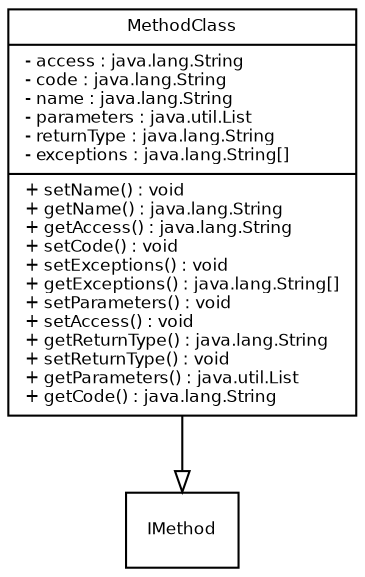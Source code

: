 digraph G {
    fontname = "Bitstream Vera Sans"
    fontsize = 8
    node [
	 fontname = "Bitstream Vera Sans"
	 fontsize = 8
	 shape = "record"
    ]
    edge [
	 fontname = "Bitstream Vera Sans"
	 fontsize = 8
    ]
    MethodClass[
	 label = "{MethodClass|- access : java.lang.String\l- code : java.lang.String\l- name : java.lang.String\l- parameters : java.util.List\l- returnType : java.lang.String\l- exceptions : java.lang.String[]\l|+ setName() : void\l+ getName() : java.lang.String\l+ getAccess() : java.lang.String\l+ setCode() : void\l+ setExceptions() : void\l+ getExceptions() : java.lang.String[]\l+ setParameters() : void\l+ setAccess() : void\l+ getReturnType() : java.lang.String\l+ setReturnType() : void\l+ getParameters() : java.util.List\l+ getCode() : java.lang.String\l}"
    ]
edge [
 stule = "dashed"
 arrowhead = "empty"
]
MethodClass->IMethod
edge [
 stule = "solid"
 arrowhead = "empty"
]
} 

